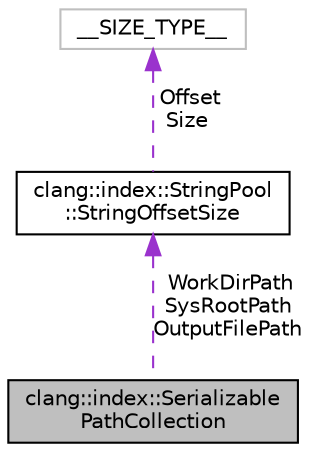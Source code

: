 digraph "clang::index::SerializablePathCollection"
{
 // LATEX_PDF_SIZE
  bgcolor="transparent";
  edge [fontname="Helvetica",fontsize="10",labelfontname="Helvetica",labelfontsize="10"];
  node [fontname="Helvetica",fontsize="10",shape=record];
  Node1 [label="clang::index::Serializable\lPathCollection",height=0.2,width=0.4,color="black", fillcolor="grey75", style="filled", fontcolor="black",tooltip="Stores file paths and produces serialization-friendly representation."];
  Node2 -> Node1 [dir="back",color="darkorchid3",fontsize="10",style="dashed",label=" WorkDirPath\nSysRootPath\nOutputFilePath" ,fontname="Helvetica"];
  Node2 [label="clang::index::StringPool\l::StringOffsetSize",height=0.2,width=0.4,color="black",URL="$structclang_1_1index_1_1StringPool_1_1StringOffsetSize.html",tooltip=" "];
  Node3 -> Node2 [dir="back",color="darkorchid3",fontsize="10",style="dashed",label=" Offset\nSize" ,fontname="Helvetica"];
  Node3 [label="__SIZE_TYPE__",height=0.2,width=0.4,color="grey75",tooltip=" "];
}
